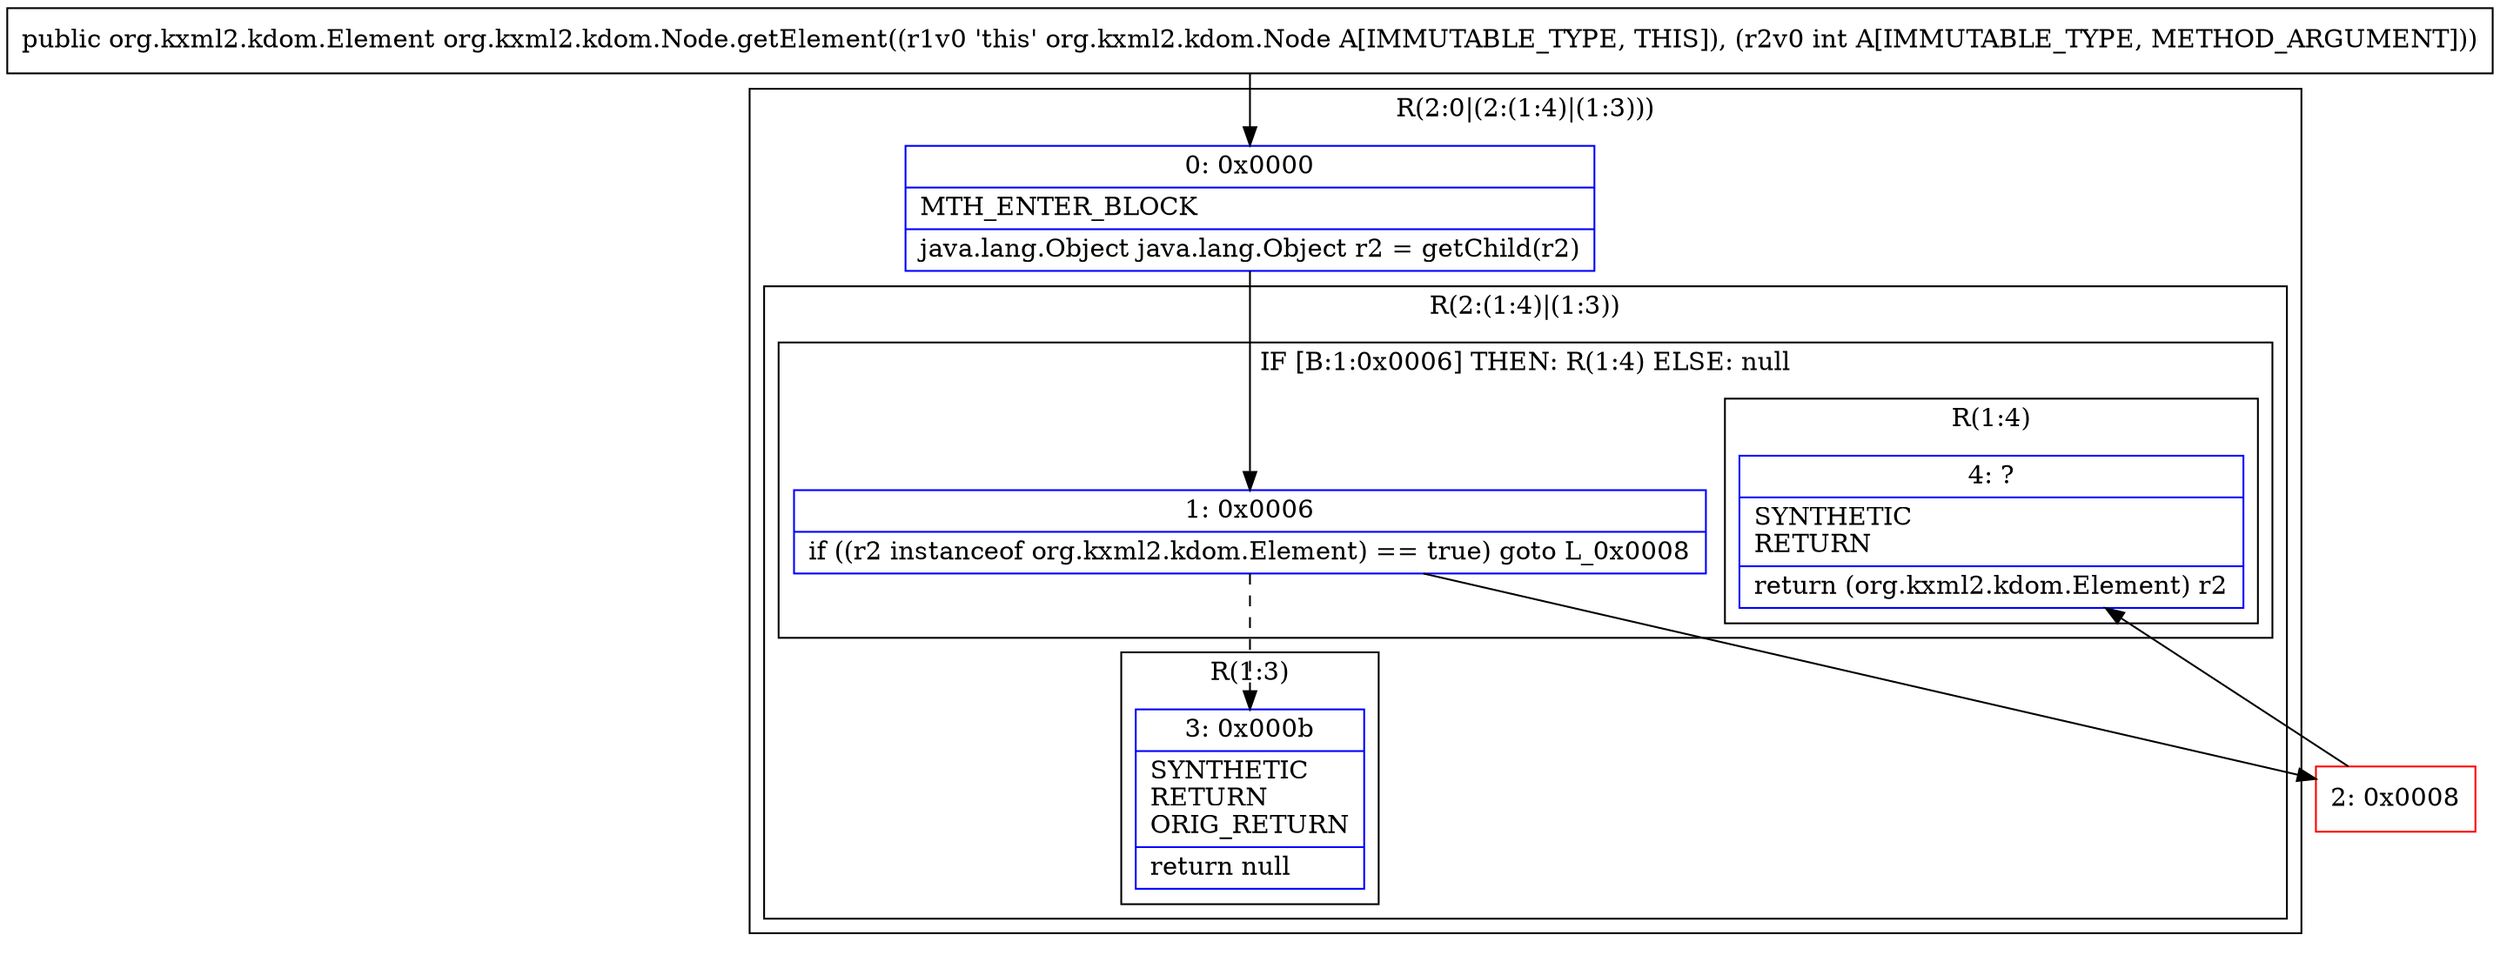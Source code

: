 digraph "CFG fororg.kxml2.kdom.Node.getElement(I)Lorg\/kxml2\/kdom\/Element;" {
subgraph cluster_Region_1945392176 {
label = "R(2:0|(2:(1:4)|(1:3)))";
node [shape=record,color=blue];
Node_0 [shape=record,label="{0\:\ 0x0000|MTH_ENTER_BLOCK\l|java.lang.Object java.lang.Object r2 = getChild(r2)\l}"];
subgraph cluster_Region_730498373 {
label = "R(2:(1:4)|(1:3))";
node [shape=record,color=blue];
subgraph cluster_IfRegion_1524340705 {
label = "IF [B:1:0x0006] THEN: R(1:4) ELSE: null";
node [shape=record,color=blue];
Node_1 [shape=record,label="{1\:\ 0x0006|if ((r2 instanceof org.kxml2.kdom.Element) == true) goto L_0x0008\l}"];
subgraph cluster_Region_339906697 {
label = "R(1:4)";
node [shape=record,color=blue];
Node_4 [shape=record,label="{4\:\ ?|SYNTHETIC\lRETURN\l|return (org.kxml2.kdom.Element) r2\l}"];
}
}
subgraph cluster_Region_287015692 {
label = "R(1:3)";
node [shape=record,color=blue];
Node_3 [shape=record,label="{3\:\ 0x000b|SYNTHETIC\lRETURN\lORIG_RETURN\l|return null\l}"];
}
}
}
Node_2 [shape=record,color=red,label="{2\:\ 0x0008}"];
MethodNode[shape=record,label="{public org.kxml2.kdom.Element org.kxml2.kdom.Node.getElement((r1v0 'this' org.kxml2.kdom.Node A[IMMUTABLE_TYPE, THIS]), (r2v0 int A[IMMUTABLE_TYPE, METHOD_ARGUMENT])) }"];
MethodNode -> Node_0;
Node_0 -> Node_1;
Node_1 -> Node_2;
Node_1 -> Node_3[style=dashed];
Node_2 -> Node_4;
}

